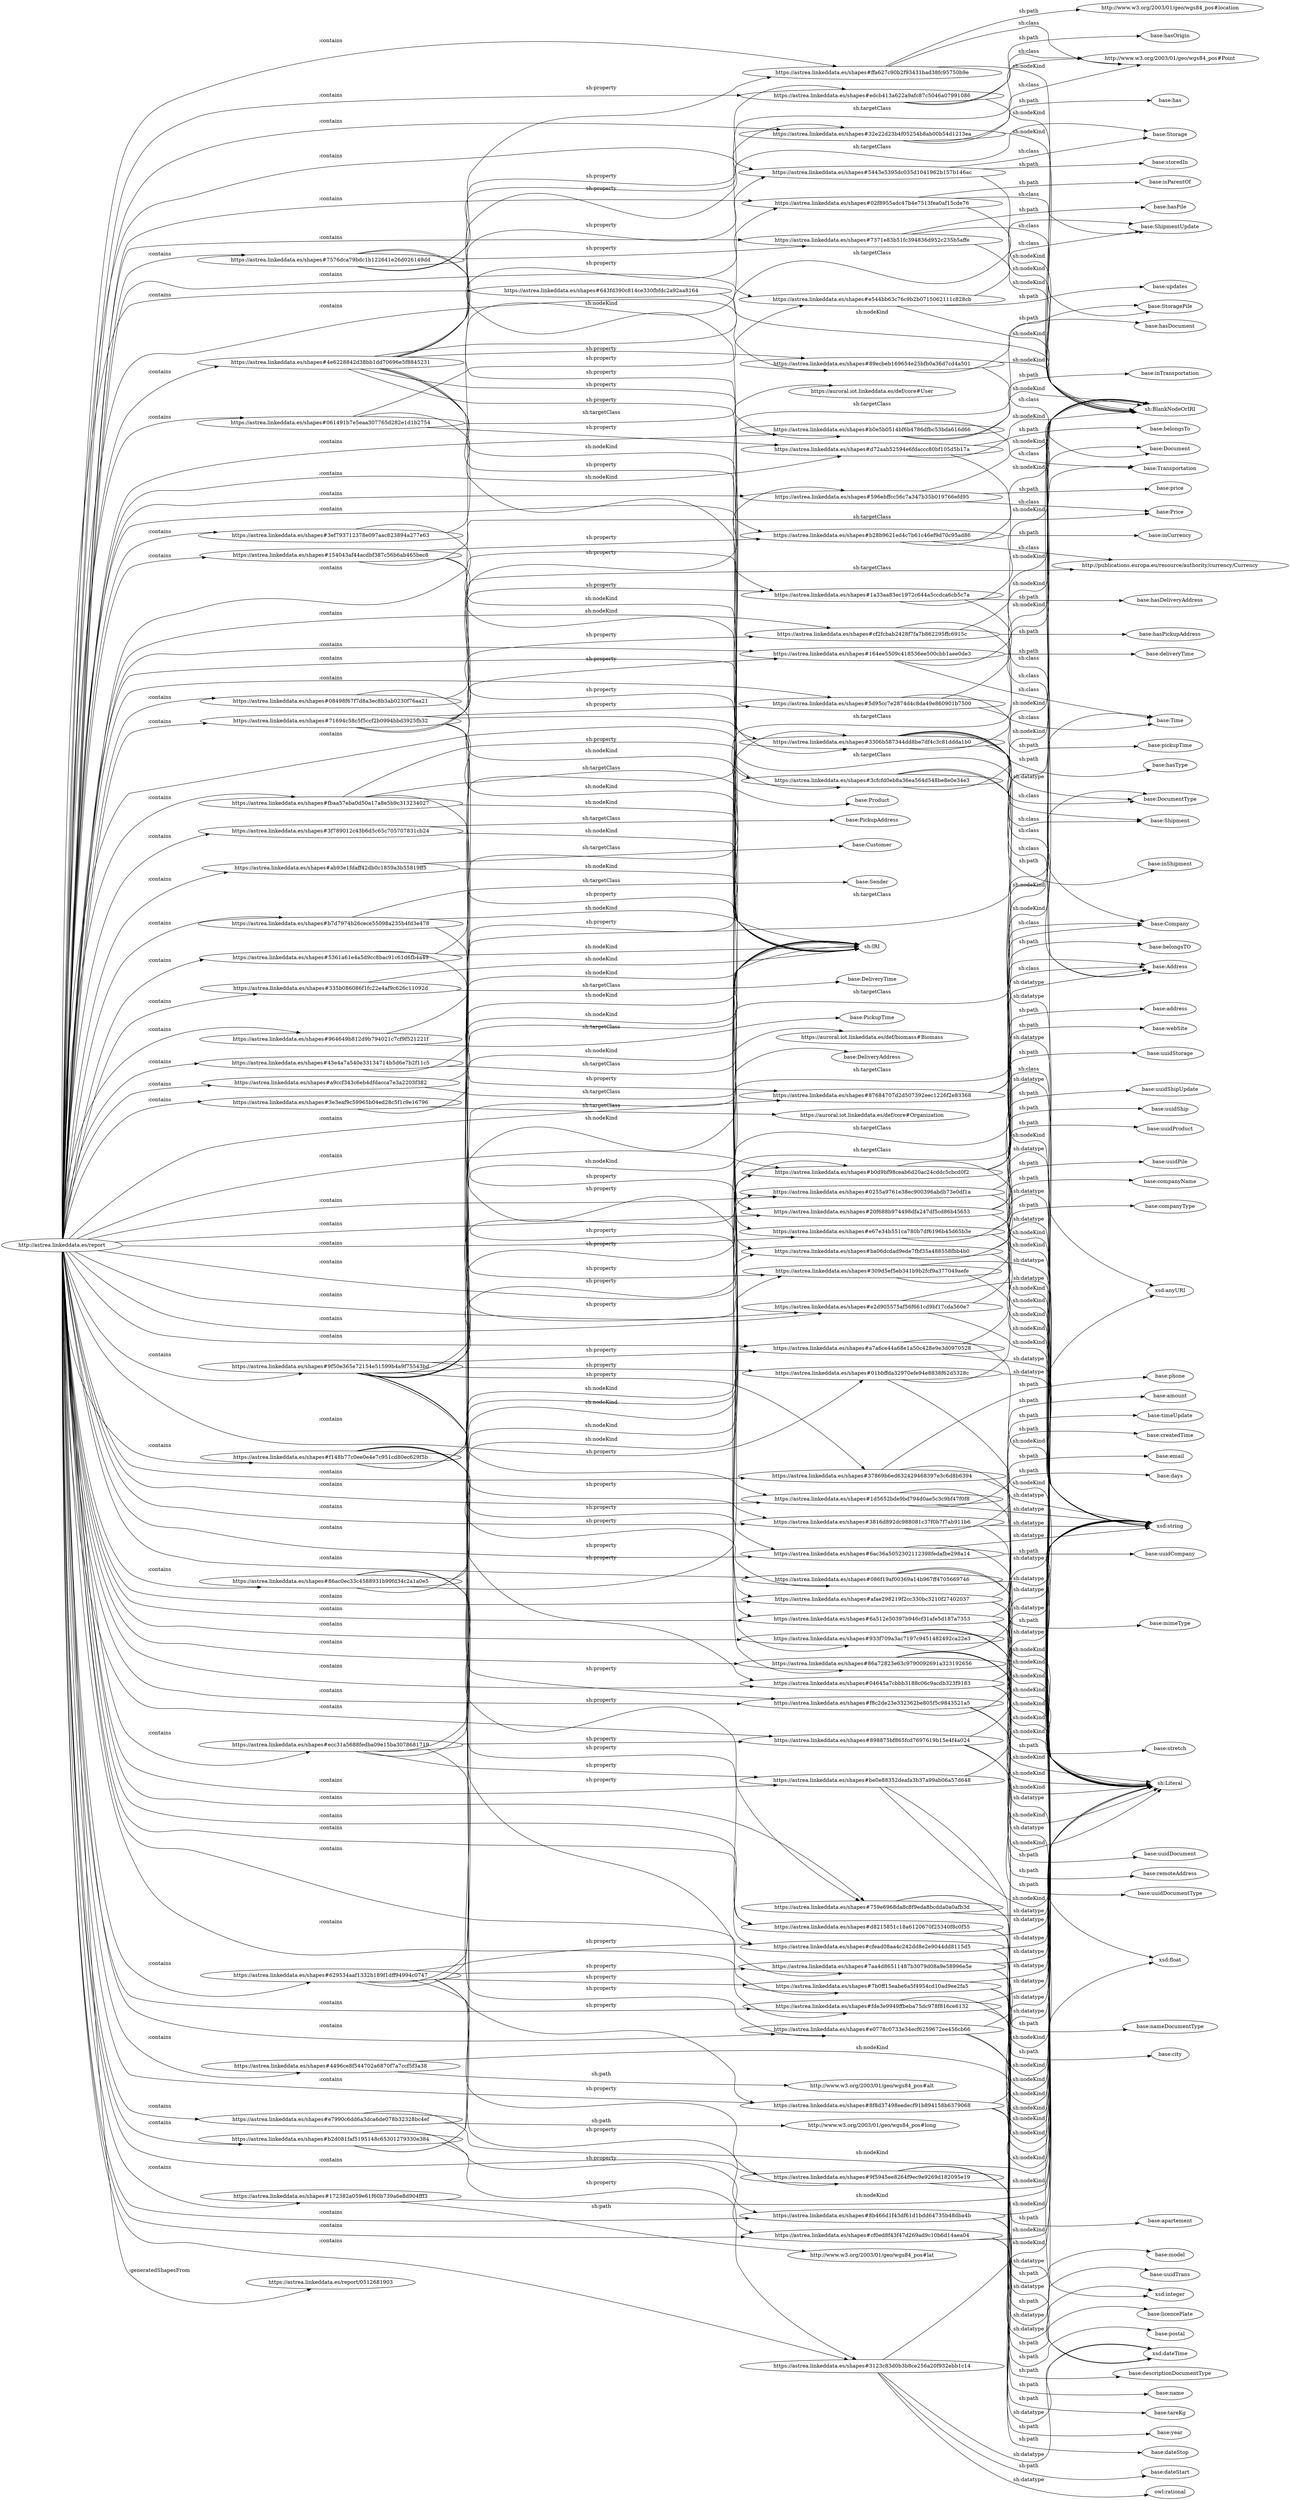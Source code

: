 digraph ar2dtool_diagram { 
rankdir=LR;
size="1501"
	"https://astrea.linkeddata.es/shapes#5361a61e4a5d9cc8bac91c61d6fb4a49" -> "base:StoragePile" [ label = "sh:targetClass" ];
	"https://astrea.linkeddata.es/shapes#5361a61e4a5d9cc8bac91c61d6fb4a49" -> "https://astrea.linkeddata.es/shapes#e2d905575af56f661cd9bf17cda560e7" [ label = "sh:property" ];
	"https://astrea.linkeddata.es/shapes#5361a61e4a5d9cc8bac91c61d6fb4a49" -> "sh:IRI" [ label = "sh:nodeKind" ];
	"https://astrea.linkeddata.es/shapes#b0e5b0514bf6b4786dfbc53bda616d66" -> "base:inTransportation" [ label = "sh:path" ];
	"https://astrea.linkeddata.es/shapes#b0e5b0514bf6b4786dfbc53bda616d66" -> "sh:BlankNodeOrIRI" [ label = "sh:nodeKind" ];
	"https://astrea.linkeddata.es/shapes#b0e5b0514bf6b4786dfbc53bda616d66" -> "base:Transportation" [ label = "sh:class" ];
	"https://astrea.linkeddata.es/shapes#9f50e365e72154e51599b4a9f75543bd" -> "https://astrea.linkeddata.es/shapes#37869b6ed632429468397e3c6d8b6394" [ label = "sh:property" ];
	"https://astrea.linkeddata.es/shapes#9f50e365e72154e51599b4a9f75543bd" -> "sh:IRI" [ label = "sh:nodeKind" ];
	"https://astrea.linkeddata.es/shapes#9f50e365e72154e51599b4a9f75543bd" -> "https://astrea.linkeddata.es/shapes#a7a6ce44a68e1a50c428e9e3d0970528" [ label = "sh:property" ];
	"https://astrea.linkeddata.es/shapes#9f50e365e72154e51599b4a9f75543bd" -> "https://astrea.linkeddata.es/shapes#01bbffda32970efe94e8838f62d5328c" [ label = "sh:property" ];
	"https://astrea.linkeddata.es/shapes#9f50e365e72154e51599b4a9f75543bd" -> "https://astrea.linkeddata.es/shapes#1d5652bde9bd794d0ae5c3c9bf47f0f8" [ label = "sh:property" ];
	"https://astrea.linkeddata.es/shapes#9f50e365e72154e51599b4a9f75543bd" -> "https://astrea.linkeddata.es/shapes#3816d892dc988081c37f0b7f7ab911b6" [ label = "sh:property" ];
	"https://astrea.linkeddata.es/shapes#9f50e365e72154e51599b4a9f75543bd" -> "https://astrea.linkeddata.es/shapes#6ac36a5052302112398fedafbe298a14" [ label = "sh:property" ];
	"https://astrea.linkeddata.es/shapes#9f50e365e72154e51599b4a9f75543bd" -> "https://astrea.linkeddata.es/shapes#b0d9bf98ceab6d20ac24cddc5cbcd0f2" [ label = "sh:property" ];
	"https://astrea.linkeddata.es/shapes#9f50e365e72154e51599b4a9f75543bd" -> "https://astrea.linkeddata.es/shapes#0255a9761e38ec900396abdb73e0df1a" [ label = "sh:property" ];
	"https://astrea.linkeddata.es/shapes#9f50e365e72154e51599b4a9f75543bd" -> "base:Company" [ label = "sh:targetClass" ];
	"https://astrea.linkeddata.es/shapes#e7990c6dd6a3dca6de078b32328bc4ef" -> "http://www.w3.org/2003/01/geo/wgs84_pos#long" [ label = "sh:path" ];
	"https://astrea.linkeddata.es/shapes#e7990c6dd6a3dca6de078b32328bc4ef" -> "sh:Literal" [ label = "sh:nodeKind" ];
	"https://astrea.linkeddata.es/shapes#e2d905575af56f661cd9bf17cda560e7" -> "base:uuidPile" [ label = "sh:path" ];
	"https://astrea.linkeddata.es/shapes#e2d905575af56f661cd9bf17cda560e7" -> "sh:Literal" [ label = "sh:nodeKind" ];
	"https://astrea.linkeddata.es/shapes#e2d905575af56f661cd9bf17cda560e7" -> "xsd:string" [ label = "sh:datatype" ];
	"https://astrea.linkeddata.es/shapes#02f8955adc47b4e7513fea0af15cde76" -> "base:isParentOf" [ label = "sh:path" ];
	"https://astrea.linkeddata.es/shapes#02f8955adc47b4e7513fea0af15cde76" -> "sh:BlankNodeOrIRI" [ label = "sh:nodeKind" ];
	"https://astrea.linkeddata.es/shapes#02f8955adc47b4e7513fea0af15cde76" -> "base:ShipmentUpdate" [ label = "sh:class" ];
	"https://astrea.linkeddata.es/shapes#3f789012c43b6d5c65c705707831cb24" -> "base:PickupAddress" [ label = "sh:targetClass" ];
	"https://astrea.linkeddata.es/shapes#3f789012c43b6d5c65c705707831cb24" -> "sh:IRI" [ label = "sh:nodeKind" ];
	"https://astrea.linkeddata.es/shapes#a7a6ce44a68e1a50c428e9e3d0970528" -> "base:companyName" [ label = "sh:path" ];
	"https://astrea.linkeddata.es/shapes#a7a6ce44a68e1a50c428e9e3d0970528" -> "sh:Literal" [ label = "sh:nodeKind" ];
	"https://astrea.linkeddata.es/shapes#a7a6ce44a68e1a50c428e9e3d0970528" -> "xsd:string" [ label = "sh:datatype" ];
	"https://astrea.linkeddata.es/shapes#e0778c0733e34ecf6259672ee456cb66" -> "base:descriptionDocumentType" [ label = "sh:path" ];
	"https://astrea.linkeddata.es/shapes#e0778c0733e34ecf6259672ee456cb66" -> "sh:Literal" [ label = "sh:nodeKind" ];
	"https://astrea.linkeddata.es/shapes#e0778c0733e34ecf6259672ee456cb66" -> "xsd:string" [ label = "sh:datatype" ];
	"https://astrea.linkeddata.es/shapes#964649b812d9b794021c7cf9f521221f" -> "base:PickupTime" [ label = "sh:targetClass" ];
	"https://astrea.linkeddata.es/shapes#964649b812d9b794021c7cf9f521221f" -> "sh:IRI" [ label = "sh:nodeKind" ];
	"https://astrea.linkeddata.es/shapes#154043af44acdbf387c56b6ab465bec8" -> "base:Price" [ label = "sh:targetClass" ];
	"https://astrea.linkeddata.es/shapes#154043af44acdbf387c56b6ab465bec8" -> "https://astrea.linkeddata.es/shapes#afae298219f2cc330bc3210f27402037" [ label = "sh:property" ];
	"https://astrea.linkeddata.es/shapes#154043af44acdbf387c56b6ab465bec8" -> "https://astrea.linkeddata.es/shapes#b28b9621ed4c7b61c46ef9d70c95ad86" [ label = "sh:property" ];
	"https://astrea.linkeddata.es/shapes#154043af44acdbf387c56b6ab465bec8" -> "sh:IRI" [ label = "sh:nodeKind" ];
	"https://astrea.linkeddata.es/shapes#f148b77c0ee0e4e7c951cd80ec629f5b" -> "base:Document" [ label = "sh:targetClass" ];
	"https://astrea.linkeddata.es/shapes#f148b77c0ee0e4e7c951cd80ec629f5b" -> "https://astrea.linkeddata.es/shapes#04645a7cbbb3188c06c9acdb323f9183" [ label = "sh:property" ];
	"https://astrea.linkeddata.es/shapes#f148b77c0ee0e4e7c951cd80ec629f5b" -> "https://astrea.linkeddata.es/shapes#f8c2de23e332362be805f5c9843521a5" [ label = "sh:property" ];
	"https://astrea.linkeddata.es/shapes#f148b77c0ee0e4e7c951cd80ec629f5b" -> "https://astrea.linkeddata.es/shapes#086f19af00369a14b967ff4705669746" [ label = "sh:property" ];
	"https://astrea.linkeddata.es/shapes#f148b77c0ee0e4e7c951cd80ec629f5b" -> "https://astrea.linkeddata.es/shapes#3306b587344dd8be7df4c3c81ddda1b0" [ label = "sh:property" ];
	"https://astrea.linkeddata.es/shapes#f148b77c0ee0e4e7c951cd80ec629f5b" -> "sh:IRI" [ label = "sh:nodeKind" ];
	"https://astrea.linkeddata.es/shapes#b28b9621ed4c7b61c46ef9d70c95ad86" -> "base:inCurrency" [ label = "sh:path" ];
	"https://astrea.linkeddata.es/shapes#b28b9621ed4c7b61c46ef9d70c95ad86" -> "sh:BlankNodeOrIRI" [ label = "sh:nodeKind" ];
	"https://astrea.linkeddata.es/shapes#b28b9621ed4c7b61c46ef9d70c95ad86" -> "http://publications.europa.eu/resource/authority/currency/Currency" [ label = "sh:class" ];
	"https://astrea.linkeddata.es/shapes#ba06dcdad9ede7fbf35a488558fbb4b0" -> "base:uuidShip" [ label = "sh:path" ];
	"https://astrea.linkeddata.es/shapes#ba06dcdad9ede7fbf35a488558fbb4b0" -> "sh:Literal" [ label = "sh:nodeKind" ];
	"https://astrea.linkeddata.es/shapes#ba06dcdad9ede7fbf35a488558fbb4b0" -> "xsd:string" [ label = "sh:datatype" ];
	"https://astrea.linkeddata.es/shapes#d8215851c18a6120670f25340f8c0f55" -> "base:apartement" [ label = "sh:path" ];
	"https://astrea.linkeddata.es/shapes#d8215851c18a6120670f25340f8c0f55" -> "sh:Literal" [ label = "sh:nodeKind" ];
	"https://astrea.linkeddata.es/shapes#d8215851c18a6120670f25340f8c0f55" -> "xsd:string" [ label = "sh:datatype" ];
	"https://astrea.linkeddata.es/shapes#898875bf865fcd7697619b15e4f4a024" -> "base:uuidDocumentType" [ label = "sh:path" ];
	"https://astrea.linkeddata.es/shapes#898875bf865fcd7697619b15e4f4a024" -> "sh:Literal" [ label = "sh:nodeKind" ];
	"https://astrea.linkeddata.es/shapes#898875bf865fcd7697619b15e4f4a024" -> "xsd:string" [ label = "sh:datatype" ];
	"https://astrea.linkeddata.es/shapes#7b0ff15eabe6a5f4954cd10ad9ee2fa5" -> "base:licencePlate" [ label = "sh:path" ];
	"https://astrea.linkeddata.es/shapes#7b0ff15eabe6a5f4954cd10ad9ee2fa5" -> "sh:Literal" [ label = "sh:nodeKind" ];
	"https://astrea.linkeddata.es/shapes#7b0ff15eabe6a5f4954cd10ad9ee2fa5" -> "xsd:string" [ label = "sh:datatype" ];
	"https://astrea.linkeddata.es/shapes#7aa4d86511487b3079d08a9e58996e5e" -> "base:uuidTrans" [ label = "sh:path" ];
	"https://astrea.linkeddata.es/shapes#7aa4d86511487b3079d08a9e58996e5e" -> "sh:Literal" [ label = "sh:nodeKind" ];
	"https://astrea.linkeddata.es/shapes#7aa4d86511487b3079d08a9e58996e5e" -> "xsd:string" [ label = "sh:datatype" ];
	"https://astrea.linkeddata.es/shapes#7576dca79bdc1b122641e26d026149dd" -> "base:Storage" [ label = "sh:targetClass" ];
	"https://astrea.linkeddata.es/shapes#7576dca79bdc1b122641e26d026149dd" -> "https://astrea.linkeddata.es/shapes#20f688b974498dfa247df5cd86b45653" [ label = "sh:property" ];
	"https://astrea.linkeddata.es/shapes#7576dca79bdc1b122641e26d026149dd" -> "https://astrea.linkeddata.es/shapes#7371e83b51fc394836d952c235b5affe" [ label = "sh:property" ];
	"https://astrea.linkeddata.es/shapes#7576dca79bdc1b122641e26d026149dd" -> "https://astrea.linkeddata.es/shapes#ffa627c90b2f93431bad38fc95750b9e" [ label = "sh:property" ];
	"https://astrea.linkeddata.es/shapes#7576dca79bdc1b122641e26d026149dd" -> "sh:IRI" [ label = "sh:nodeKind" ];
	"https://astrea.linkeddata.es/shapes#6ac36a5052302112398fedafbe298a14" -> "base:uuidCompany" [ label = "sh:path" ];
	"https://astrea.linkeddata.es/shapes#6ac36a5052302112398fedafbe298a14" -> "sh:Literal" [ label = "sh:nodeKind" ];
	"https://astrea.linkeddata.es/shapes#6ac36a5052302112398fedafbe298a14" -> "xsd:string" [ label = "sh:datatype" ];
	"https://astrea.linkeddata.es/shapes#3cfcfd0eb8a36ea564d548be8e0e34e3" -> "base:inShipment" [ label = "sh:path" ];
	"https://astrea.linkeddata.es/shapes#3cfcfd0eb8a36ea564d548be8e0e34e3" -> "sh:BlankNodeOrIRI" [ label = "sh:nodeKind" ];
	"https://astrea.linkeddata.es/shapes#3cfcfd0eb8a36ea564d548be8e0e34e3" -> "base:Shipment" [ label = "sh:class" ];
	"https://astrea.linkeddata.es/shapes#cf2fcbab2428f7fa7b862295ffc6915c" -> "base:hasPickupAddress" [ label = "sh:path" ];
	"https://astrea.linkeddata.es/shapes#cf2fcbab2428f7fa7b862295ffc6915c" -> "sh:BlankNodeOrIRI" [ label = "sh:nodeKind" ];
	"https://astrea.linkeddata.es/shapes#cf2fcbab2428f7fa7b862295ffc6915c" -> "base:Address" [ label = "sh:class" ];
	"https://astrea.linkeddata.es/shapes#89ecbeb169654e25bfb0a36d7cd4a501" -> "base:hasDocument" [ label = "sh:path" ];
	"https://astrea.linkeddata.es/shapes#89ecbeb169654e25bfb0a36d7cd4a501" -> "sh:BlankNodeOrIRI" [ label = "sh:nodeKind" ];
	"https://astrea.linkeddata.es/shapes#89ecbeb169654e25bfb0a36d7cd4a501" -> "base:Document" [ label = "sh:class" ];
	"https://astrea.linkeddata.es/shapes#1a33aa83ec1972c644a5ccdca6cb5c7a" -> "base:hasDeliveryAddress" [ label = "sh:path" ];
	"https://astrea.linkeddata.es/shapes#1a33aa83ec1972c644a5ccdca6cb5c7a" -> "sh:BlankNodeOrIRI" [ label = "sh:nodeKind" ];
	"https://astrea.linkeddata.es/shapes#1a33aa83ec1972c644a5ccdca6cb5c7a" -> "base:Address" [ label = "sh:class" ];
	"https://astrea.linkeddata.es/shapes#b7d7974b26cece55098a235b4fd3e478" -> "base:Sender" [ label = "sh:targetClass" ];
	"https://astrea.linkeddata.es/shapes#b7d7974b26cece55098a235b4fd3e478" -> "https://astrea.linkeddata.es/shapes#87684707d2d507392eec1226f2e83368" [ label = "sh:property" ];
	"https://astrea.linkeddata.es/shapes#b7d7974b26cece55098a235b4fd3e478" -> "sh:IRI" [ label = "sh:nodeKind" ];
	"https://astrea.linkeddata.es/shapes#cfead08aa4c242dd8e2e9044dd8115d5" -> "base:model" [ label = "sh:path" ];
	"https://astrea.linkeddata.es/shapes#cfead08aa4c242dd8e2e9044dd8115d5" -> "sh:Literal" [ label = "sh:nodeKind" ];
	"https://astrea.linkeddata.es/shapes#cfead08aa4c242dd8e2e9044dd8115d5" -> "xsd:string" [ label = "sh:datatype" ];
	"https://astrea.linkeddata.es/shapes#086f19af00369a14b967ff4705669746" -> "base:mimeType" [ label = "sh:path" ];
	"https://astrea.linkeddata.es/shapes#086f19af00369a14b967ff4705669746" -> "sh:Literal" [ label = "sh:nodeKind" ];
	"https://astrea.linkeddata.es/shapes#086f19af00369a14b967ff4705669746" -> "xsd:string" [ label = "sh:datatype" ];
	"https://astrea.linkeddata.es/shapes#3123c83d0b3b8ce256a20f932ebb1c14" -> "base:dateStart" [ label = "sh:path" ];
	"https://astrea.linkeddata.es/shapes#3123c83d0b3b8ce256a20f932ebb1c14" -> "sh:Literal" [ label = "sh:nodeKind" ];
	"https://astrea.linkeddata.es/shapes#3123c83d0b3b8ce256a20f932ebb1c14" -> "xsd:dateTime" [ label = "sh:datatype" ];
	"https://astrea.linkeddata.es/shapes#3123c83d0b3b8ce256a20f932ebb1c14" -> "owl:rational" [ label = "sh:datatype" ];
	"https://astrea.linkeddata.es/shapes#be0e88352deafa3b37a99ab06a57d648" -> "base:nameDocumentType" [ label = "sh:path" ];
	"https://astrea.linkeddata.es/shapes#be0e88352deafa3b37a99ab06a57d648" -> "sh:Literal" [ label = "sh:nodeKind" ];
	"https://astrea.linkeddata.es/shapes#be0e88352deafa3b37a99ab06a57d648" -> "xsd:string" [ label = "sh:datatype" ];
	"https://astrea.linkeddata.es/shapes#3306b587344dd8be7df4c3c81ddda1b0" -> "xsd:string" [ label = "sh:class" ];
	"https://astrea.linkeddata.es/shapes#3306b587344dd8be7df4c3c81ddda1b0" -> "base:DocumentType" [ label = "sh:datatype" ];
	"https://astrea.linkeddata.es/shapes#3306b587344dd8be7df4c3c81ddda1b0" -> "base:hasType" [ label = "sh:path" ];
	"https://astrea.linkeddata.es/shapes#3306b587344dd8be7df4c3c81ddda1b0" -> "sh:Literal" [ label = "sh:nodeKind" ];
	"https://astrea.linkeddata.es/shapes#3306b587344dd8be7df4c3c81ddda1b0" -> "base:DocumentType" [ label = "sh:class" ];
	"https://astrea.linkeddata.es/shapes#3306b587344dd8be7df4c3c81ddda1b0" -> "sh:BlankNodeOrIRI" [ label = "sh:nodeKind" ];
	"https://astrea.linkeddata.es/shapes#3306b587344dd8be7df4c3c81ddda1b0" -> "xsd:string" [ label = "sh:datatype" ];
	"https://astrea.linkeddata.es/shapes#08498f67f7d8a3ec8b3ab0230f76aa21" -> "http://publications.europa.eu/resource/authority/currency/Currency" [ label = "sh:targetClass" ];
	"https://astrea.linkeddata.es/shapes#08498f67f7d8a3ec8b3ab0230f76aa21" -> "sh:IRI" [ label = "sh:nodeKind" ];
	"https://astrea.linkeddata.es/shapes#fde3e9949ffbeba75dc978f816ce6132" -> "base:postal" [ label = "sh:path" ];
	"https://astrea.linkeddata.es/shapes#fde3e9949ffbeba75dc978f816ce6132" -> "sh:Literal" [ label = "sh:nodeKind" ];
	"https://astrea.linkeddata.es/shapes#fde3e9949ffbeba75dc978f816ce6132" -> "xsd:string" [ label = "sh:datatype" ];
	"https://astrea.linkeddata.es/shapes#061491b7e5eaa307765d282e1d1b2754" -> "https://auroral.iot.linkeddata.es/def/core#User" [ label = "sh:targetClass" ];
	"https://astrea.linkeddata.es/shapes#061491b7e5eaa307765d282e1d1b2754" -> "https://astrea.linkeddata.es/shapes#d72aab52594e6fdaccc80bf105d5b17a" [ label = "sh:property" ];
	"https://astrea.linkeddata.es/shapes#061491b7e5eaa307765d282e1d1b2754" -> "https://astrea.linkeddata.es/shapes#e544bb63c76c9b2b0715062111c828cb" [ label = "sh:property" ];
	"https://astrea.linkeddata.es/shapes#061491b7e5eaa307765d282e1d1b2754" -> "sh:IRI" [ label = "sh:nodeKind" ];
	"https://astrea.linkeddata.es/shapes#1d5652bde9bd794d0ae5c3c9bf47f0f8" -> "base:email" [ label = "sh:path" ];
	"https://astrea.linkeddata.es/shapes#1d5652bde9bd794d0ae5c3c9bf47f0f8" -> "sh:Literal" [ label = "sh:nodeKind" ];
	"https://astrea.linkeddata.es/shapes#1d5652bde9bd794d0ae5c3c9bf47f0f8" -> "xsd:string" [ label = "sh:datatype" ];
	"https://astrea.linkeddata.es/shapes#32e22d23b4f05254b8ab00b54d1213ea" -> "base:has" [ label = "sh:path" ];
	"https://astrea.linkeddata.es/shapes#32e22d23b4f05254b8ab00b54d1213ea" -> "sh:BlankNodeOrIRI" [ label = "sh:nodeKind" ];
	"https://astrea.linkeddata.es/shapes#32e22d23b4f05254b8ab00b54d1213ea" -> "http://www.w3.org/2003/01/geo/wgs84_pos#Point" [ label = "sh:class" ];
	"https://astrea.linkeddata.es/shapes#933f709a3ac7197c9451482492ca22e3" -> "base:createdTime" [ label = "sh:path" ];
	"https://astrea.linkeddata.es/shapes#933f709a3ac7197c9451482492ca22e3" -> "sh:Literal" [ label = "sh:nodeKind" ];
	"https://astrea.linkeddata.es/shapes#933f709a3ac7197c9451482492ca22e3" -> "xsd:dateTime" [ label = "sh:datatype" ];
	"https://astrea.linkeddata.es/shapes#87684707d2d507392eec1226f2e83368" -> "base:belongsTO" [ label = "sh:path" ];
	"https://astrea.linkeddata.es/shapes#87684707d2d507392eec1226f2e83368" -> "sh:BlankNodeOrIRI" [ label = "sh:nodeKind" ];
	"https://astrea.linkeddata.es/shapes#87684707d2d507392eec1226f2e83368" -> "base:Company" [ label = "sh:class" ];
	"https://astrea.linkeddata.es/shapes#b0d9bf98ceab6d20ac24cddc5cbcd0f2" -> "base:address" [ label = "sh:path" ];
	"https://astrea.linkeddata.es/shapes#b0d9bf98ceab6d20ac24cddc5cbcd0f2" -> "sh:BlankNodeOrIRI" [ label = "sh:nodeKind" ];
	"https://astrea.linkeddata.es/shapes#b0d9bf98ceab6d20ac24cddc5cbcd0f2" -> "sh:Literal" [ label = "sh:nodeKind" ];
	"https://astrea.linkeddata.es/shapes#b0d9bf98ceab6d20ac24cddc5cbcd0f2" -> "base:Address" [ label = "sh:datatype" ];
	"https://astrea.linkeddata.es/shapes#b0d9bf98ceab6d20ac24cddc5cbcd0f2" -> "xsd:string" [ label = "sh:datatype" ];
	"https://astrea.linkeddata.es/shapes#b0d9bf98ceab6d20ac24cddc5cbcd0f2" -> "base:Address" [ label = "sh:class" ];
	"https://astrea.linkeddata.es/shapes#b0d9bf98ceab6d20ac24cddc5cbcd0f2" -> "xsd:string" [ label = "sh:class" ];
	"https://astrea.linkeddata.es/shapes#86a72823e63c9790092691a323192656" -> "base:stretch" [ label = "sh:path" ];
	"https://astrea.linkeddata.es/shapes#86a72823e63c9790092691a323192656" -> "sh:Literal" [ label = "sh:nodeKind" ];
	"https://astrea.linkeddata.es/shapes#86a72823e63c9790092691a323192656" -> "xsd:integer" [ label = "sh:datatype" ];
	"https://astrea.linkeddata.es/shapes#8b466d1f43df61d1bdd64735b48dba4b" -> "base:year" [ label = "sh:path" ];
	"https://astrea.linkeddata.es/shapes#8b466d1f43df61d1bdd64735b48dba4b" -> "sh:Literal" [ label = "sh:nodeKind" ];
	"https://astrea.linkeddata.es/shapes#8b466d1f43df61d1bdd64735b48dba4b" -> "xsd:integer" [ label = "sh:datatype" ];
	"https://astrea.linkeddata.es/shapes#164ee5509c418536ee500cbb1aee0de3" -> "base:deliveryTime" [ label = "sh:path" ];
	"https://astrea.linkeddata.es/shapes#164ee5509c418536ee500cbb1aee0de3" -> "sh:BlankNodeOrIRI" [ label = "sh:nodeKind" ];
	"https://astrea.linkeddata.es/shapes#164ee5509c418536ee500cbb1aee0de3" -> "base:Time" [ label = "sh:class" ];
	"https://astrea.linkeddata.es/shapes#172382a059e61f60b739a6e8d904fff3" -> "http://www.w3.org/2003/01/geo/wgs84_pos#lat" [ label = "sh:path" ];
	"https://astrea.linkeddata.es/shapes#172382a059e61f60b739a6e8d904fff3" -> "sh:Literal" [ label = "sh:nodeKind" ];
	"https://astrea.linkeddata.es/shapes#3ef793712378e097aac823894a277e63" -> "http://www.w3.org/2003/01/geo/wgs84_pos#Point" [ label = "sh:targetClass" ];
	"https://astrea.linkeddata.es/shapes#3ef793712378e097aac823894a277e63" -> "sh:IRI" [ label = "sh:nodeKind" ];
	"https://astrea.linkeddata.es/shapes#6a512e50397b946cf31afe5d187a7353" -> "base:timeUpdate" [ label = "sh:path" ];
	"https://astrea.linkeddata.es/shapes#6a512e50397b946cf31afe5d187a7353" -> "sh:Literal" [ label = "sh:nodeKind" ];
	"https://astrea.linkeddata.es/shapes#6a512e50397b946cf31afe5d187a7353" -> "xsd:dateTime" [ label = "sh:datatype" ];
	"https://astrea.linkeddata.es/shapes#71694c58c5f5ccf2b0994bbd3925fb32" -> "https://astrea.linkeddata.es/shapes#86a72823e63c9790092691a323192656" [ label = "sh:property" ];
	"https://astrea.linkeddata.es/shapes#71694c58c5f5ccf2b0994bbd3925fb32" -> "https://astrea.linkeddata.es/shapes#596ebffcc56c7a347b35b019766efd95" [ label = "sh:property" ];
	"https://astrea.linkeddata.es/shapes#71694c58c5f5ccf2b0994bbd3925fb32" -> "https://astrea.linkeddata.es/shapes#ba06dcdad9ede7fbf35a488558fbb4b0" [ label = "sh:property" ];
	"https://astrea.linkeddata.es/shapes#71694c58c5f5ccf2b0994bbd3925fb32" -> "https://astrea.linkeddata.es/shapes#1a33aa83ec1972c644a5ccdca6cb5c7a" [ label = "sh:property" ];
	"https://astrea.linkeddata.es/shapes#71694c58c5f5ccf2b0994bbd3925fb32" -> "https://astrea.linkeddata.es/shapes#5d95cc7e2874d4c8da49e860901b7500" [ label = "sh:property" ];
	"https://astrea.linkeddata.es/shapes#71694c58c5f5ccf2b0994bbd3925fb32" -> "sh:IRI" [ label = "sh:nodeKind" ];
	"https://astrea.linkeddata.es/shapes#71694c58c5f5ccf2b0994bbd3925fb32" -> "https://astrea.linkeddata.es/shapes#164ee5509c418536ee500cbb1aee0de3" [ label = "sh:property" ];
	"https://astrea.linkeddata.es/shapes#71694c58c5f5ccf2b0994bbd3925fb32" -> "https://astrea.linkeddata.es/shapes#cf2fcbab2428f7fa7b862295ffc6915c" [ label = "sh:property" ];
	"https://astrea.linkeddata.es/shapes#71694c58c5f5ccf2b0994bbd3925fb32" -> "base:Shipment" [ label = "sh:targetClass" ];
	"https://astrea.linkeddata.es/shapes#71694c58c5f5ccf2b0994bbd3925fb32" -> "https://astrea.linkeddata.es/shapes#933f709a3ac7197c9451482492ca22e3" [ label = "sh:property" ];
	"https://astrea.linkeddata.es/shapes#cf0ed8f43f47d269ad9c10b6d14aea04" -> "base:dateStop" [ label = "sh:path" ];
	"https://astrea.linkeddata.es/shapes#cf0ed8f43f47d269ad9c10b6d14aea04" -> "sh:Literal" [ label = "sh:nodeKind" ];
	"https://astrea.linkeddata.es/shapes#cf0ed8f43f47d269ad9c10b6d14aea04" -> "xsd:dateTime" [ label = "sh:datatype" ];
	"https://astrea.linkeddata.es/shapes#5443e5395dc035d1041962b157b146ac" -> "base:storedIn" [ label = "sh:path" ];
	"https://astrea.linkeddata.es/shapes#5443e5395dc035d1041962b157b146ac" -> "sh:BlankNodeOrIRI" [ label = "sh:nodeKind" ];
	"https://astrea.linkeddata.es/shapes#5443e5395dc035d1041962b157b146ac" -> "base:Storage" [ label = "sh:class" ];
	"https://astrea.linkeddata.es/shapes#ab93e1fdaff42db0c1859a3b55819ff5" -> "base:Customer" [ label = "sh:targetClass" ];
	"https://astrea.linkeddata.es/shapes#ab93e1fdaff42db0c1859a3b55819ff5" -> "sh:IRI" [ label = "sh:nodeKind" ];
	"https://astrea.linkeddata.es/shapes#afae298219f2cc330bc3210f27402037" -> "base:amount" [ label = "sh:path" ];
	"https://astrea.linkeddata.es/shapes#afae298219f2cc330bc3210f27402037" -> "sh:Literal" [ label = "sh:nodeKind" ];
	"https://astrea.linkeddata.es/shapes#afae298219f2cc330bc3210f27402037" -> "xsd:float" [ label = "sh:datatype" ];
	"https://astrea.linkeddata.es/shapes#759e6968da8c8f9eda8bcdda0a0afb3d" -> "base:city" [ label = "sh:path" ];
	"https://astrea.linkeddata.es/shapes#759e6968da8c8f9eda8bcdda0a0afb3d" -> "sh:Literal" [ label = "sh:nodeKind" ];
	"https://astrea.linkeddata.es/shapes#759e6968da8c8f9eda8bcdda0a0afb3d" -> "xsd:string" [ label = "sh:datatype" ];
	"https://astrea.linkeddata.es/shapes#d72aab52594e6fdaccc80bf105d5b17a" -> "base:belongsTo" [ label = "sh:path" ];
	"https://astrea.linkeddata.es/shapes#d72aab52594e6fdaccc80bf105d5b17a" -> "sh:BlankNodeOrIRI" [ label = "sh:nodeKind" ];
	"https://astrea.linkeddata.es/shapes#d72aab52594e6fdaccc80bf105d5b17a" -> "base:Company" [ label = "sh:class" ];
	"https://astrea.linkeddata.es/shapes#335b086086f1fc22e4af9c626c11092d" -> "base:DeliveryTime" [ label = "sh:targetClass" ];
	"https://astrea.linkeddata.es/shapes#335b086086f1fc22e4af9c626c11092d" -> "sh:IRI" [ label = "sh:nodeKind" ];
	"https://astrea.linkeddata.es/shapes#8f8d37498eedecf91b894158b6379068" -> "base:name" [ label = "sh:path" ];
	"https://astrea.linkeddata.es/shapes#8f8d37498eedecf91b894158b6379068" -> "sh:Literal" [ label = "sh:nodeKind" ];
	"https://astrea.linkeddata.es/shapes#8f8d37498eedecf91b894158b6379068" -> "xsd:string" [ label = "sh:datatype" ];
	"https://astrea.linkeddata.es/shapes#0255a9761e38ec900396abdb73e0df1a" -> "base:webSite" [ label = "sh:path" ];
	"https://astrea.linkeddata.es/shapes#0255a9761e38ec900396abdb73e0df1a" -> "sh:Literal" [ label = "sh:nodeKind" ];
	"https://astrea.linkeddata.es/shapes#0255a9761e38ec900396abdb73e0df1a" -> "xsd:anyURI" [ label = "sh:datatype" ];
	"https://astrea.linkeddata.es/shapes#43e4a7a540e33134714b5d6e7b2f11c5" -> "https://auroral.iot.linkeddata.es/def/biomass#Biomass" [ label = "sh:targetClass" ];
	"https://astrea.linkeddata.es/shapes#43e4a7a540e33134714b5d6e7b2f11c5" -> "sh:IRI" [ label = "sh:nodeKind" ];
	"https://astrea.linkeddata.es/shapes#5d95cc7e2874d4c8da49e860901b7500" -> "base:pickupTime" [ label = "sh:path" ];
	"https://astrea.linkeddata.es/shapes#5d95cc7e2874d4c8da49e860901b7500" -> "sh:BlankNodeOrIRI" [ label = "sh:nodeKind" ];
	"https://astrea.linkeddata.es/shapes#5d95cc7e2874d4c8da49e860901b7500" -> "base:Time" [ label = "sh:class" ];
	"https://astrea.linkeddata.es/shapes#629534aaf1332b189f1dff94994c0747" -> "https://astrea.linkeddata.es/shapes#8f8d37498eedecf91b894158b6379068" [ label = "sh:property" ];
	"https://astrea.linkeddata.es/shapes#629534aaf1332b189f1dff94994c0747" -> "https://astrea.linkeddata.es/shapes#8b466d1f43df61d1bdd64735b48dba4b" [ label = "sh:property" ];
	"https://astrea.linkeddata.es/shapes#629534aaf1332b189f1dff94994c0747" -> "base:Transportation" [ label = "sh:targetClass" ];
	"https://astrea.linkeddata.es/shapes#629534aaf1332b189f1dff94994c0747" -> "https://astrea.linkeddata.es/shapes#9f5945ee8264f9ec9e9269d182095e19" [ label = "sh:property" ];
	"https://astrea.linkeddata.es/shapes#629534aaf1332b189f1dff94994c0747" -> "https://astrea.linkeddata.es/shapes#7b0ff15eabe6a5f4954cd10ad9ee2fa5" [ label = "sh:property" ];
	"https://astrea.linkeddata.es/shapes#629534aaf1332b189f1dff94994c0747" -> "sh:IRI" [ label = "sh:nodeKind" ];
	"https://astrea.linkeddata.es/shapes#629534aaf1332b189f1dff94994c0747" -> "https://astrea.linkeddata.es/shapes#7aa4d86511487b3079d08a9e58996e5e" [ label = "sh:property" ];
	"https://astrea.linkeddata.es/shapes#629534aaf1332b189f1dff94994c0747" -> "https://astrea.linkeddata.es/shapes#cfead08aa4c242dd8e2e9044dd8115d5" [ label = "sh:property" ];
	"https://astrea.linkeddata.es/shapes#ffa627c90b2f93431bad38fc95750b9e" -> "http://www.w3.org/2003/01/geo/wgs84_pos#location" [ label = "sh:path" ];
	"https://astrea.linkeddata.es/shapes#ffa627c90b2f93431bad38fc95750b9e" -> "sh:BlankNodeOrIRI" [ label = "sh:nodeKind" ];
	"https://astrea.linkeddata.es/shapes#ffa627c90b2f93431bad38fc95750b9e" -> "http://www.w3.org/2003/01/geo/wgs84_pos#Point" [ label = "sh:class" ];
	"https://astrea.linkeddata.es/shapes#a9ccf343c6eb4dfdacca7e3a2203f382" -> "base:DeliveryAddress" [ label = "sh:targetClass" ];
	"https://astrea.linkeddata.es/shapes#a9ccf343c6eb4dfdacca7e3a2203f382" -> "sh:IRI" [ label = "sh:nodeKind" ];
	"https://astrea.linkeddata.es/shapes#4496ce8f544702a6870f7a7ccf5f3a38" -> "http://www.w3.org/2003/01/geo/wgs84_pos#alt" [ label = "sh:path" ];
	"https://astrea.linkeddata.es/shapes#4496ce8f544702a6870f7a7ccf5f3a38" -> "sh:Literal" [ label = "sh:nodeKind" ];
	"https://astrea.linkeddata.es/shapes#b2d081faf5195148c65301279330e384" -> "base:Time" [ label = "sh:targetClass" ];
	"https://astrea.linkeddata.es/shapes#b2d081faf5195148c65301279330e384" -> "https://astrea.linkeddata.es/shapes#cf0ed8f43f47d269ad9c10b6d14aea04" [ label = "sh:property" ];
	"https://astrea.linkeddata.es/shapes#b2d081faf5195148c65301279330e384" -> "https://astrea.linkeddata.es/shapes#3123c83d0b3b8ce256a20f932ebb1c14" [ label = "sh:property" ];
	"https://astrea.linkeddata.es/shapes#b2d081faf5195148c65301279330e384" -> "sh:IRI" [ label = "sh:nodeKind" ];
	"https://astrea.linkeddata.es/shapes#7371e83b51fc394836d952c235b5affe" -> "base:hasPile" [ label = "sh:path" ];
	"https://astrea.linkeddata.es/shapes#7371e83b51fc394836d952c235b5affe" -> "sh:BlankNodeOrIRI" [ label = "sh:nodeKind" ];
	"https://astrea.linkeddata.es/shapes#7371e83b51fc394836d952c235b5affe" -> "base:StoragePile" [ label = "sh:class" ];
	"http://astrea.linkeddata.es/report" -> "https://astrea.linkeddata.es/shapes#ab93e1fdaff42db0c1859a3b55819ff5" [ label = ":contains" ];
	"http://astrea.linkeddata.es/report" -> "https://astrea.linkeddata.es/shapes#04645a7cbbb3188c06c9acdb323f9183" [ label = ":contains" ];
	"http://astrea.linkeddata.es/report" -> "https://astrea.linkeddata.es/shapes#8b466d1f43df61d1bdd64735b48dba4b" [ label = ":contains" ];
	"http://astrea.linkeddata.es/report" -> "https://astrea.linkeddata.es/shapes#86ac0ec33c4588931b99fd34c2a1a0e5" [ label = ":contains" ];
	"http://astrea.linkeddata.es/report" -> "https://astrea.linkeddata.es/shapes#01bbffda32970efe94e8838f62d5328c" [ label = ":contains" ];
	"http://astrea.linkeddata.es/report" -> "https://astrea.linkeddata.es/shapes#cfead08aa4c242dd8e2e9044dd8115d5" [ label = ":contains" ];
	"http://astrea.linkeddata.es/report" -> "https://astrea.linkeddata.es/shapes#1a33aa83ec1972c644a5ccdca6cb5c7a" [ label = ":contains" ];
	"http://astrea.linkeddata.es/report" -> "https://astrea.linkeddata.es/shapes#e7990c6dd6a3dca6de078b32328bc4ef" [ label = ":contains" ];
	"http://astrea.linkeddata.es/report" -> "https://astrea.linkeddata.es/shapes#3f789012c43b6d5c65c705707831cb24" [ label = ":contains" ];
	"http://astrea.linkeddata.es/report" -> "https://astrea.linkeddata.es/shapes#89ecbeb169654e25bfb0a36d7cd4a501" [ label = ":contains" ];
	"http://astrea.linkeddata.es/report" -> "https://astrea.linkeddata.es/shapes#e544bb63c76c9b2b0715062111c828cb" [ label = ":contains" ];
	"http://astrea.linkeddata.es/report" -> "https://astrea.linkeddata.es/shapes#e2d905575af56f661cd9bf17cda560e7" [ label = ":contains" ];
	"http://astrea.linkeddata.es/report" -> "https://astrea.linkeddata.es/shapes#3cfcfd0eb8a36ea564d548be8e0e34e3" [ label = ":contains" ];
	"http://astrea.linkeddata.es/report" -> "https://astrea.linkeddata.es/shapes#87684707d2d507392eec1226f2e83368" [ label = ":contains" ];
	"http://astrea.linkeddata.es/report" -> "https://astrea.linkeddata.es/shapes#8f8d37498eedecf91b894158b6379068" [ label = ":contains" ];
	"http://astrea.linkeddata.es/report" -> "https://astrea.linkeddata.es/shapes#596ebffcc56c7a347b35b019766efd95" [ label = ":contains" ];
	"http://astrea.linkeddata.es/report" -> "https://astrea.linkeddata.es/shapes#759e6968da8c8f9eda8bcdda0a0afb3d" [ label = ":contains" ];
	"http://astrea.linkeddata.es/report" -> "https://astrea.linkeddata.es/shapes#ba06dcdad9ede7fbf35a488558fbb4b0" [ label = ":contains" ];
	"http://astrea.linkeddata.es/report" -> "https://astrea.linkeddata.es/shapes#b0d9bf98ceab6d20ac24cddc5cbcd0f2" [ label = ":contains" ];
	"http://astrea.linkeddata.es/report" -> "https://astrea.linkeddata.es/shapes#9f50e365e72154e51599b4a9f75543bd" [ label = ":contains" ];
	"http://astrea.linkeddata.es/report" -> "https://astrea.linkeddata.es/shapes#629534aaf1332b189f1dff94994c0747" [ label = ":contains" ];
	"http://astrea.linkeddata.es/report" -> "https://astrea.linkeddata.es/shapes#643fd390c814ce330fbfdc2a92aa8164" [ label = ":contains" ];
	"http://astrea.linkeddata.es/report" -> "https://astrea.linkeddata.es/shapes#335b086086f1fc22e4af9c626c11092d" [ label = ":contains" ];
	"http://astrea.linkeddata.es/report" -> "https://astrea.linkeddata.es/shapes#3e3eaf9c59965b04ed28c5f1c9e16796" [ label = ":contains" ];
	"http://astrea.linkeddata.es/report" -> "https://astrea.linkeddata.es/shapes#5d95cc7e2874d4c8da49e860901b7500" [ label = ":contains" ];
	"http://astrea.linkeddata.es/report" -> "https://astrea.linkeddata.es/shapes#cf0ed8f43f47d269ad9c10b6d14aea04" [ label = ":contains" ];
	"http://astrea.linkeddata.es/report" -> "https://astrea.linkeddata.es/shapes#e67e34b551ca780b7df6196b45d65b3e" [ label = ":contains" ];
	"http://astrea.linkeddata.es/report" -> "https://astrea.linkeddata.es/shapes#5361a61e4a5d9cc8bac91c61d6fb4a49" [ label = ":contains" ];
	"http://astrea.linkeddata.es/report" -> "https://astrea.linkeddata.es/shapes#309d5ef5eb341b9b2fcf9a377049aefe" [ label = ":contains" ];
	"http://astrea.linkeddata.es/report" -> "https://astrea.linkeddata.es/shapes#71694c58c5f5ccf2b0994bbd3925fb32" [ label = ":contains" ];
	"http://astrea.linkeddata.es/report" -> "https://astrea.linkeddata.es/shapes#37869b6ed632429468397e3c6d8b6394" [ label = ":contains" ];
	"http://astrea.linkeddata.es/report" -> "https://astrea.linkeddata.es/shapes#02f8955adc47b4e7513fea0af15cde76" [ label = ":contains" ];
	"http://astrea.linkeddata.es/report" -> "https://astrea.linkeddata.es/shapes#f148b77c0ee0e4e7c951cd80ec629f5b" [ label = ":contains" ];
	"http://astrea.linkeddata.es/report" -> "https://astrea.linkeddata.es/shapes#3123c83d0b3b8ce256a20f932ebb1c14" [ label = ":contains" ];
	"http://astrea.linkeddata.es/report" -> "https://astrea.linkeddata.es/shapes#a7a6ce44a68e1a50c428e9e3d0970528" [ label = ":contains" ];
	"http://astrea.linkeddata.es/report" -> "https://astrea.linkeddata.es/shapes#b2d081faf5195148c65301279330e384" [ label = ":contains" ];
	"http://astrea.linkeddata.es/report" -> "https://astrea.linkeddata.es/shapes#20f688b974498dfa247df5cd86b45653" [ label = ":contains" ];
	"http://astrea.linkeddata.es/report" -> "https://astrea.linkeddata.es/shapes#fbaa57eba0d50a17a8e5b9c313234027" [ label = ":contains" ];
	"http://astrea.linkeddata.es/report" -> "https://astrea.linkeddata.es/shapes#3816d892dc988081c37f0b7f7ab911b6" [ label = ":contains" ];
	"http://astrea.linkeddata.es/report" -> "https://astrea.linkeddata.es/shapes#be0e88352deafa3b37a99ab06a57d648" [ label = ":contains" ];
	"http://astrea.linkeddata.es/report" -> "https://astrea.linkeddata.es/shapes#0255a9761e38ec900396abdb73e0df1a" [ label = ":contains" ];
	"http://astrea.linkeddata.es/report" -> "https://astrea.linkeddata.es/shapes#6a512e50397b946cf31afe5d187a7353" [ label = ":contains" ];
	"http://astrea.linkeddata.es/report" -> "https://astrea.linkeddata.es/shapes#d72aab52594e6fdaccc80bf105d5b17a" [ label = ":contains" ];
	"http://astrea.linkeddata.es/report" -> "https://astrea.linkeddata.es/shapes#afae298219f2cc330bc3210f27402037" [ label = ":contains" ];
	"http://astrea.linkeddata.es/report" -> "https://astrea.linkeddata.es/report/0512681903" [ label = ":generatedShapesFrom" ];
	"http://astrea.linkeddata.es/report" -> "https://astrea.linkeddata.es/shapes#d8215851c18a6120670f25340f8c0f55" [ label = ":contains" ];
	"http://astrea.linkeddata.es/report" -> "https://astrea.linkeddata.es/shapes#164ee5509c418536ee500cbb1aee0de3" [ label = ":contains" ];
	"http://astrea.linkeddata.es/report" -> "https://astrea.linkeddata.es/shapes#b0e5b0514bf6b4786dfbc53bda616d66" [ label = ":contains" ];
	"http://astrea.linkeddata.es/report" -> "https://astrea.linkeddata.es/shapes#ffa627c90b2f93431bad38fc95750b9e" [ label = ":contains" ];
	"http://astrea.linkeddata.es/report" -> "https://astrea.linkeddata.es/shapes#964649b812d9b794021c7cf9f521221f" [ label = ":contains" ];
	"http://astrea.linkeddata.es/report" -> "https://astrea.linkeddata.es/shapes#fde3e9949ffbeba75dc978f816ce6132" [ label = ":contains" ];
	"http://astrea.linkeddata.es/report" -> "https://astrea.linkeddata.es/shapes#edcb413a622a9afc87c5046a07991086" [ label = ":contains" ];
	"http://astrea.linkeddata.es/report" -> "https://astrea.linkeddata.es/shapes#172382a059e61f60b739a6e8d904fff3" [ label = ":contains" ];
	"http://astrea.linkeddata.es/report" -> "https://astrea.linkeddata.es/shapes#e0778c0733e34ecf6259672ee456cb66" [ label = ":contains" ];
	"http://astrea.linkeddata.es/report" -> "https://astrea.linkeddata.es/shapes#ecc31a5688fedba09e15ba3078681719" [ label = ":contains" ];
	"http://astrea.linkeddata.es/report" -> "https://astrea.linkeddata.es/shapes#4496ce8f544702a6870f7a7ccf5f3a38" [ label = ":contains" ];
	"http://astrea.linkeddata.es/report" -> "https://astrea.linkeddata.es/shapes#933f709a3ac7197c9451482492ca22e3" [ label = ":contains" ];
	"http://astrea.linkeddata.es/report" -> "https://astrea.linkeddata.es/shapes#1d5652bde9bd794d0ae5c3c9bf47f0f8" [ label = ":contains" ];
	"http://astrea.linkeddata.es/report" -> "https://astrea.linkeddata.es/shapes#b28b9621ed4c7b61c46ef9d70c95ad86" [ label = ":contains" ];
	"http://astrea.linkeddata.es/report" -> "https://astrea.linkeddata.es/shapes#7b0ff15eabe6a5f4954cd10ad9ee2fa5" [ label = ":contains" ];
	"http://astrea.linkeddata.es/report" -> "https://astrea.linkeddata.es/shapes#32e22d23b4f05254b8ab00b54d1213ea" [ label = ":contains" ];
	"http://astrea.linkeddata.es/report" -> "https://astrea.linkeddata.es/shapes#f8c2de23e332362be805f5c9843521a5" [ label = ":contains" ];
	"http://astrea.linkeddata.es/report" -> "https://astrea.linkeddata.es/shapes#b7d7974b26cece55098a235b4fd3e478" [ label = ":contains" ];
	"http://astrea.linkeddata.es/report" -> "https://astrea.linkeddata.es/shapes#7aa4d86511487b3079d08a9e58996e5e" [ label = ":contains" ];
	"http://astrea.linkeddata.es/report" -> "https://astrea.linkeddata.es/shapes#cf2fcbab2428f7fa7b862295ffc6915c" [ label = ":contains" ];
	"http://astrea.linkeddata.es/report" -> "https://astrea.linkeddata.es/shapes#086f19af00369a14b967ff4705669746" [ label = ":contains" ];
	"http://astrea.linkeddata.es/report" -> "https://astrea.linkeddata.es/shapes#5443e5395dc035d1041962b157b146ac" [ label = ":contains" ];
	"http://astrea.linkeddata.es/report" -> "https://astrea.linkeddata.es/shapes#a9ccf343c6eb4dfdacca7e3a2203f382" [ label = ":contains" ];
	"http://astrea.linkeddata.es/report" -> "https://astrea.linkeddata.es/shapes#08498f67f7d8a3ec8b3ab0230f76aa21" [ label = ":contains" ];
	"http://astrea.linkeddata.es/report" -> "https://astrea.linkeddata.es/shapes#061491b7e5eaa307765d282e1d1b2754" [ label = ":contains" ];
	"http://astrea.linkeddata.es/report" -> "https://astrea.linkeddata.es/shapes#7371e83b51fc394836d952c235b5affe" [ label = ":contains" ];
	"http://astrea.linkeddata.es/report" -> "https://astrea.linkeddata.es/shapes#3ef793712378e097aac823894a277e63" [ label = ":contains" ];
	"http://astrea.linkeddata.es/report" -> "https://astrea.linkeddata.es/shapes#154043af44acdbf387c56b6ab465bec8" [ label = ":contains" ];
	"http://astrea.linkeddata.es/report" -> "https://astrea.linkeddata.es/shapes#86a72823e63c9790092691a323192656" [ label = ":contains" ];
	"http://astrea.linkeddata.es/report" -> "https://astrea.linkeddata.es/shapes#4e6228842d38bb1dd70696e5f8845231" [ label = ":contains" ];
	"http://astrea.linkeddata.es/report" -> "https://astrea.linkeddata.es/shapes#7576dca79bdc1b122641e26d026149dd" [ label = ":contains" ];
	"http://astrea.linkeddata.es/report" -> "https://astrea.linkeddata.es/shapes#9f5945ee8264f9ec9e9269d182095e19" [ label = ":contains" ];
	"http://astrea.linkeddata.es/report" -> "https://astrea.linkeddata.es/shapes#43e4a7a540e33134714b5d6e7b2f11c5" [ label = ":contains" ];
	"http://astrea.linkeddata.es/report" -> "https://astrea.linkeddata.es/shapes#898875bf865fcd7697619b15e4f4a024" [ label = ":contains" ];
	"http://astrea.linkeddata.es/report" -> "https://astrea.linkeddata.es/shapes#6ac36a5052302112398fedafbe298a14" [ label = ":contains" ];
	"http://astrea.linkeddata.es/report" -> "https://astrea.linkeddata.es/shapes#3306b587344dd8be7df4c3c81ddda1b0" [ label = ":contains" ];
	"https://astrea.linkeddata.es/shapes#643fd390c814ce330fbfdc2a92aa8164" -> "sh:BlankNodeOrIRI" [ label = "sh:nodeKind" ];
	"https://astrea.linkeddata.es/shapes#e544bb63c76c9b2b0715062111c828cb" -> "base:updates" [ label = "sh:path" ];
	"https://astrea.linkeddata.es/shapes#e544bb63c76c9b2b0715062111c828cb" -> "sh:BlankNodeOrIRI" [ label = "sh:nodeKind" ];
	"https://astrea.linkeddata.es/shapes#e544bb63c76c9b2b0715062111c828cb" -> "base:ShipmentUpdate" [ label = "sh:class" ];
	"https://astrea.linkeddata.es/shapes#edcb413a622a9afc87c5046a07991086" -> "base:hasOrigin" [ label = "sh:path" ];
	"https://astrea.linkeddata.es/shapes#edcb413a622a9afc87c5046a07991086" -> "sh:BlankNodeOrIRI" [ label = "sh:nodeKind" ];
	"https://astrea.linkeddata.es/shapes#edcb413a622a9afc87c5046a07991086" -> "http://www.w3.org/2003/01/geo/wgs84_pos#Point" [ label = "sh:class" ];
	"https://astrea.linkeddata.es/shapes#309d5ef5eb341b9b2fcf9a377049aefe" -> "base:uuidProduct" [ label = "sh:path" ];
	"https://astrea.linkeddata.es/shapes#309d5ef5eb341b9b2fcf9a377049aefe" -> "sh:Literal" [ label = "sh:nodeKind" ];
	"https://astrea.linkeddata.es/shapes#309d5ef5eb341b9b2fcf9a377049aefe" -> "xsd:string" [ label = "sh:datatype" ];
	"https://astrea.linkeddata.es/shapes#4e6228842d38bb1dd70696e5f8845231" -> "https://astrea.linkeddata.es/shapes#32e22d23b4f05254b8ab00b54d1213ea" [ label = "sh:property" ];
	"https://astrea.linkeddata.es/shapes#4e6228842d38bb1dd70696e5f8845231" -> "https://astrea.linkeddata.es/shapes#6a512e50397b946cf31afe5d187a7353" [ label = "sh:property" ];
	"https://astrea.linkeddata.es/shapes#4e6228842d38bb1dd70696e5f8845231" -> "sh:IRI" [ label = "sh:nodeKind" ];
	"https://astrea.linkeddata.es/shapes#4e6228842d38bb1dd70696e5f8845231" -> "https://astrea.linkeddata.es/shapes#02f8955adc47b4e7513fea0af15cde76" [ label = "sh:property" ];
	"https://astrea.linkeddata.es/shapes#4e6228842d38bb1dd70696e5f8845231" -> "https://astrea.linkeddata.es/shapes#edcb413a622a9afc87c5046a07991086" [ label = "sh:property" ];
	"https://astrea.linkeddata.es/shapes#4e6228842d38bb1dd70696e5f8845231" -> "https://astrea.linkeddata.es/shapes#5443e5395dc035d1041962b157b146ac" [ label = "sh:property" ];
	"https://astrea.linkeddata.es/shapes#4e6228842d38bb1dd70696e5f8845231" -> "https://astrea.linkeddata.es/shapes#e67e34b551ca780b7df6196b45d65b3e" [ label = "sh:property" ];
	"https://astrea.linkeddata.es/shapes#4e6228842d38bb1dd70696e5f8845231" -> "https://astrea.linkeddata.es/shapes#3306b587344dd8be7df4c3c81ddda1b0" [ label = "sh:property" ];
	"https://astrea.linkeddata.es/shapes#4e6228842d38bb1dd70696e5f8845231" -> "base:ShipmentUpdate" [ label = "sh:targetClass" ];
	"https://astrea.linkeddata.es/shapes#4e6228842d38bb1dd70696e5f8845231" -> "https://astrea.linkeddata.es/shapes#b0e5b0514bf6b4786dfbc53bda616d66" [ label = "sh:property" ];
	"https://astrea.linkeddata.es/shapes#4e6228842d38bb1dd70696e5f8845231" -> "https://astrea.linkeddata.es/shapes#89ecbeb169654e25bfb0a36d7cd4a501" [ label = "sh:property" ];
	"https://astrea.linkeddata.es/shapes#e67e34b551ca780b7df6196b45d65b3e" -> "base:uuidShipUpdate" [ label = "sh:path" ];
	"https://astrea.linkeddata.es/shapes#e67e34b551ca780b7df6196b45d65b3e" -> "sh:Literal" [ label = "sh:nodeKind" ];
	"https://astrea.linkeddata.es/shapes#e67e34b551ca780b7df6196b45d65b3e" -> "xsd:string" [ label = "sh:datatype" ];
	"https://astrea.linkeddata.es/shapes#3816d892dc988081c37f0b7f7ab911b6" -> "base:days" [ label = "sh:path" ];
	"https://astrea.linkeddata.es/shapes#3816d892dc988081c37f0b7f7ab911b6" -> "sh:Literal" [ label = "sh:nodeKind" ];
	"https://astrea.linkeddata.es/shapes#3816d892dc988081c37f0b7f7ab911b6" -> "xsd:string" [ label = "sh:datatype" ];
	"https://astrea.linkeddata.es/shapes#86ac0ec33c4588931b99fd34c2a1a0e5" -> "base:Address" [ label = "sh:targetClass" ];
	"https://astrea.linkeddata.es/shapes#86ac0ec33c4588931b99fd34c2a1a0e5" -> "https://astrea.linkeddata.es/shapes#759e6968da8c8f9eda8bcdda0a0afb3d" [ label = "sh:property" ];
	"https://astrea.linkeddata.es/shapes#86ac0ec33c4588931b99fd34c2a1a0e5" -> "https://astrea.linkeddata.es/shapes#fde3e9949ffbeba75dc978f816ce6132" [ label = "sh:property" ];
	"https://astrea.linkeddata.es/shapes#86ac0ec33c4588931b99fd34c2a1a0e5" -> "https://astrea.linkeddata.es/shapes#d8215851c18a6120670f25340f8c0f55" [ label = "sh:property" ];
	"https://astrea.linkeddata.es/shapes#86ac0ec33c4588931b99fd34c2a1a0e5" -> "https://astrea.linkeddata.es/shapes#b0d9bf98ceab6d20ac24cddc5cbcd0f2" [ label = "sh:property" ];
	"https://astrea.linkeddata.es/shapes#86ac0ec33c4588931b99fd34c2a1a0e5" -> "sh:IRI" [ label = "sh:nodeKind" ];
	"https://astrea.linkeddata.es/shapes#9f5945ee8264f9ec9e9269d182095e19" -> "base:tareKg" [ label = "sh:path" ];
	"https://astrea.linkeddata.es/shapes#9f5945ee8264f9ec9e9269d182095e19" -> "sh:Literal" [ label = "sh:nodeKind" ];
	"https://astrea.linkeddata.es/shapes#9f5945ee8264f9ec9e9269d182095e19" -> "xsd:float" [ label = "sh:datatype" ];
	"https://astrea.linkeddata.es/shapes#37869b6ed632429468397e3c6d8b6394" -> "base:phone" [ label = "sh:path" ];
	"https://astrea.linkeddata.es/shapes#37869b6ed632429468397e3c6d8b6394" -> "sh:Literal" [ label = "sh:nodeKind" ];
	"https://astrea.linkeddata.es/shapes#37869b6ed632429468397e3c6d8b6394" -> "xsd:string" [ label = "sh:datatype" ];
	"https://astrea.linkeddata.es/shapes#01bbffda32970efe94e8838f62d5328c" -> "base:companyType" [ label = "sh:path" ];
	"https://astrea.linkeddata.es/shapes#01bbffda32970efe94e8838f62d5328c" -> "sh:Literal" [ label = "sh:nodeKind" ];
	"https://astrea.linkeddata.es/shapes#01bbffda32970efe94e8838f62d5328c" -> "xsd:string" [ label = "sh:datatype" ];
	"https://astrea.linkeddata.es/shapes#f8c2de23e332362be805f5c9843521a5" -> "base:remoteAddress" [ label = "sh:path" ];
	"https://astrea.linkeddata.es/shapes#f8c2de23e332362be805f5c9843521a5" -> "sh:Literal" [ label = "sh:nodeKind" ];
	"https://astrea.linkeddata.es/shapes#f8c2de23e332362be805f5c9843521a5" -> "xsd:anyURI" [ label = "sh:datatype" ];
	"https://astrea.linkeddata.es/shapes#20f688b974498dfa247df5cd86b45653" -> "base:uuidStorage" [ label = "sh:path" ];
	"https://astrea.linkeddata.es/shapes#20f688b974498dfa247df5cd86b45653" -> "sh:Literal" [ label = "sh:nodeKind" ];
	"https://astrea.linkeddata.es/shapes#20f688b974498dfa247df5cd86b45653" -> "xsd:string" [ label = "sh:datatype" ];
	"https://astrea.linkeddata.es/shapes#596ebffcc56c7a347b35b019766efd95" -> "base:price" [ label = "sh:path" ];
	"https://astrea.linkeddata.es/shapes#596ebffcc56c7a347b35b019766efd95" -> "sh:BlankNodeOrIRI" [ label = "sh:nodeKind" ];
	"https://astrea.linkeddata.es/shapes#596ebffcc56c7a347b35b019766efd95" -> "base:Price" [ label = "sh:class" ];
	"https://astrea.linkeddata.es/shapes#fbaa57eba0d50a17a8e5b9c313234027" -> "base:Product" [ label = "sh:targetClass" ];
	"https://astrea.linkeddata.es/shapes#fbaa57eba0d50a17a8e5b9c313234027" -> "https://astrea.linkeddata.es/shapes#309d5ef5eb341b9b2fcf9a377049aefe" [ label = "sh:property" ];
	"https://astrea.linkeddata.es/shapes#fbaa57eba0d50a17a8e5b9c313234027" -> "https://astrea.linkeddata.es/shapes#3cfcfd0eb8a36ea564d548be8e0e34e3" [ label = "sh:property" ];
	"https://astrea.linkeddata.es/shapes#fbaa57eba0d50a17a8e5b9c313234027" -> "sh:IRI" [ label = "sh:nodeKind" ];
	"https://astrea.linkeddata.es/shapes#3e3eaf9c59965b04ed28c5f1c9e16796" -> "https://auroral.iot.linkeddata.es/def/core#Organization" [ label = "sh:targetClass" ];
	"https://astrea.linkeddata.es/shapes#3e3eaf9c59965b04ed28c5f1c9e16796" -> "sh:IRI" [ label = "sh:nodeKind" ];
	"https://astrea.linkeddata.es/shapes#04645a7cbbb3188c06c9acdb323f9183" -> "base:uuidDocument" [ label = "sh:path" ];
	"https://astrea.linkeddata.es/shapes#04645a7cbbb3188c06c9acdb323f9183" -> "sh:Literal" [ label = "sh:nodeKind" ];
	"https://astrea.linkeddata.es/shapes#04645a7cbbb3188c06c9acdb323f9183" -> "xsd:string" [ label = "sh:datatype" ];
	"https://astrea.linkeddata.es/shapes#ecc31a5688fedba09e15ba3078681719" -> "base:DocumentType" [ label = "sh:targetClass" ];
	"https://astrea.linkeddata.es/shapes#ecc31a5688fedba09e15ba3078681719" -> "https://astrea.linkeddata.es/shapes#e0778c0733e34ecf6259672ee456cb66" [ label = "sh:property" ];
	"https://astrea.linkeddata.es/shapes#ecc31a5688fedba09e15ba3078681719" -> "https://astrea.linkeddata.es/shapes#be0e88352deafa3b37a99ab06a57d648" [ label = "sh:property" ];
	"https://astrea.linkeddata.es/shapes#ecc31a5688fedba09e15ba3078681719" -> "https://astrea.linkeddata.es/shapes#898875bf865fcd7697619b15e4f4a024" [ label = "sh:property" ];
	"https://astrea.linkeddata.es/shapes#ecc31a5688fedba09e15ba3078681719" -> "sh:IRI" [ label = "sh:nodeKind" ];

}
